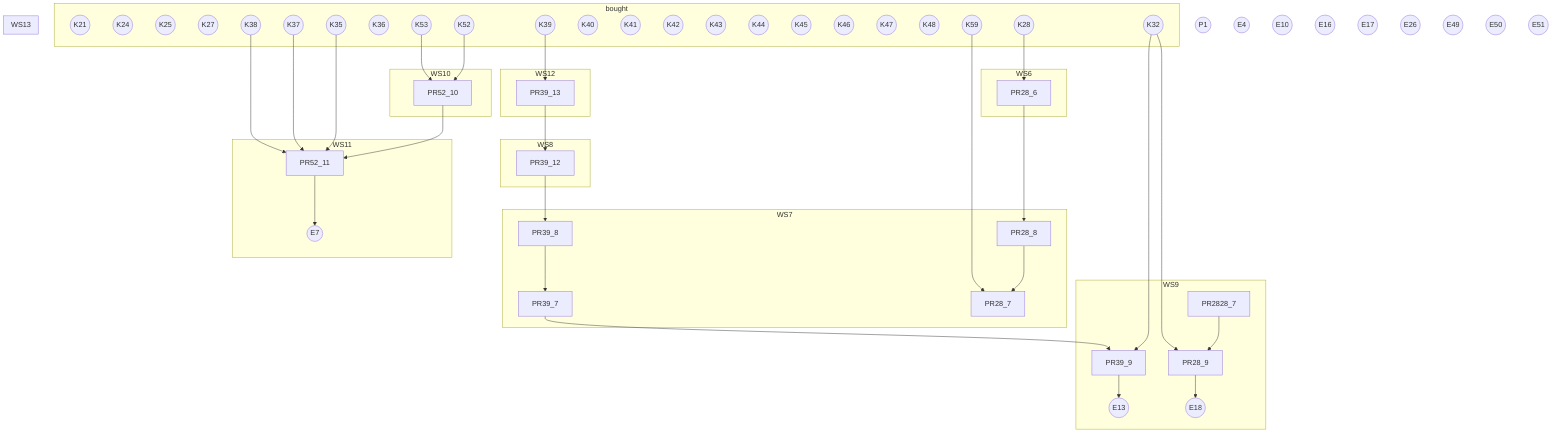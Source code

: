 graph TD
    subgraph bought
        K21((K21))
        K24((K24))
        K25((K25))
        K27((K27))
        K28((K28))
        K32((K32))
        K35((K35))
        K36((K36))
        K37((K37))
        K38((K38))
        K39((K39))
        K40((K40))
        K41((K41))
        K42((K42))
        K43((K43))
        K44((K44))
        K45((K45))
        K46((K46))
        K47((K47))
        K48((K48))
        K52((K52))
        K53((K53))
        K59((K59))
    end


    subgraph WS6
        K28 --> PR28_6
    end

    subgraph WS7
        PR39_8 --> PR39_7


        PR28_8 --> PR28_7
        K59 --> PR28_7
    end

    subgraph WS8
        PR39_12  --> PR39_8

        PR28_6 --> PR28_8
    end

    subgraph WS9
        K32 --> PR39_9
        PR39_7 --> PR39_9 --> E13

        PR2828_7 --> PR28_9 --> E18
        K32 --> PR28_9
    end

    subgraph WS10
        K52 --> PR52_10
        K53 --> PR52_10
    end

    subgraph WS11
        PR52_10 --> PR52_11 --> E7
        K35 --> PR52_11
        K37 --> PR52_11
        K38 --> PR52_11

    end

    subgraph WS12
        PR39_13 --> PR39_12
    end

    subgraph WS13
        K39 --> PR39_13
    end


    %% Define Items
    P1((P1))

    E4((E4))
    E7((E7))
    E10((E10))
    E13((E13))
    E16((E16))
    E17((E17))
    E18((E18))
    E26((E26))
    E49((E49))
    E50((E50))
    E51((E51))